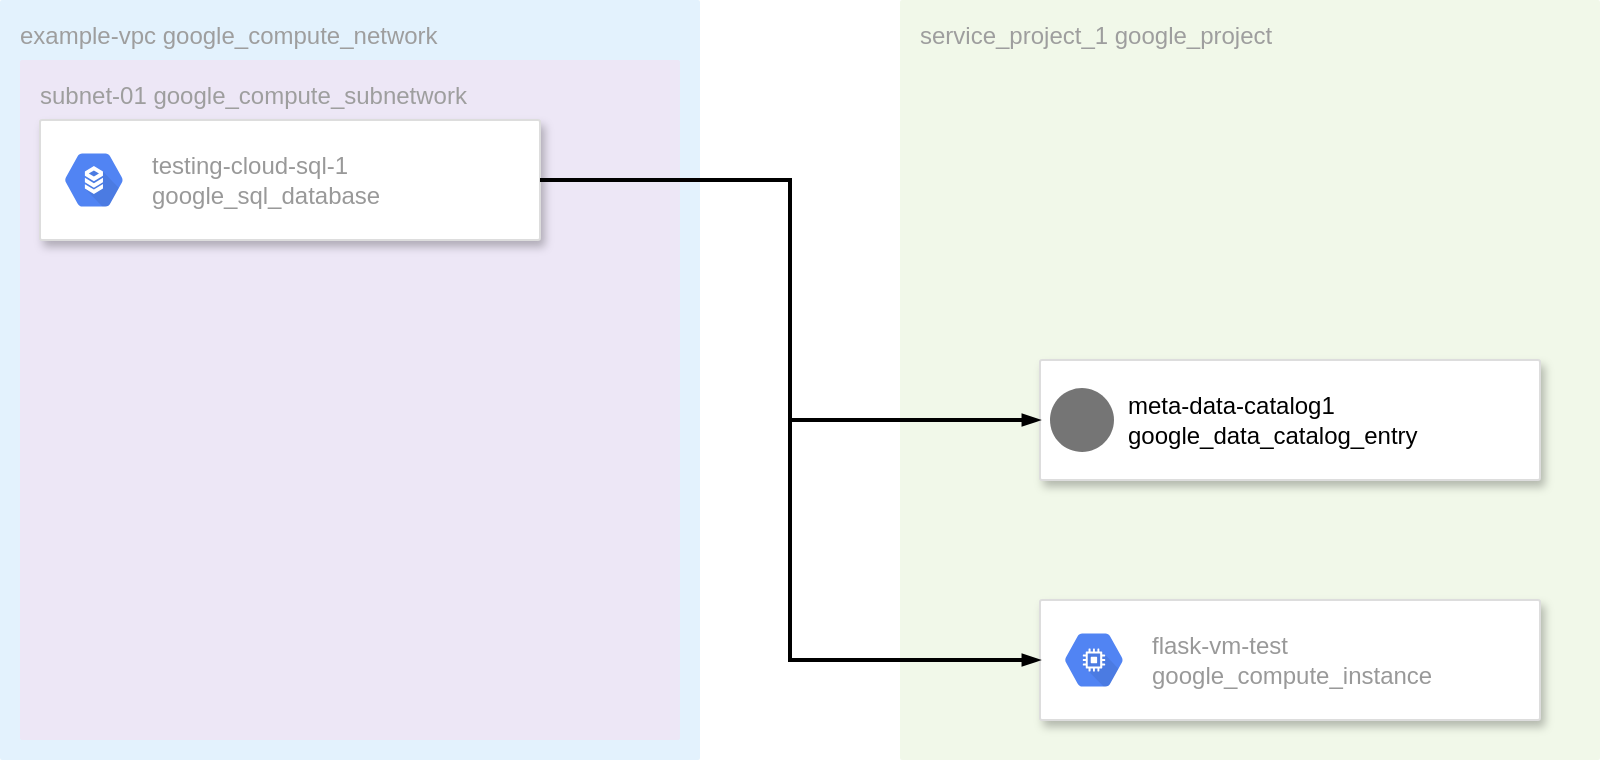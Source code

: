 <?xml version="1.0" encoding="UTF-8"?>
<mxGraphModel gridSize="10" pageWidth="850" pageHeight="1100">
    <root>
        <mxCell id="0"/>
        <mxCell id="1" parent="0"/>
        <mxCell id="2" parent="1" value="example-vpc	google_compute_network" style="whiteSpace=wrap;sketch=0;points=[[0,0,0],[0.25,0,0],[0.5,0,0],[0.75,0,0],[1,0,0],[1,0.25,0],[1,0.5,0],[1,0.75,0],[1,1,0],[0.75,1,0],[0.5,1,0],[0.25,1,0],[0,1,0],[0,0.75,0],[0,0.5,0],[0,0.25,0]];rounded=1;absoluteArcSize=1;arcSize=2;html=1;strokeColor=none;gradientColor=none;shadow=0;dashed=0;fontSize=12;fontColor=#9E9E9E;align=left;verticalAlign=top;spacing=10;spacingTop=-4;fillColor=#E3F2FD;" vertex="1">
            <mxGeometry x="30" y="110" width="350" height="380" as="geometry"/>
        </mxCell>
        <mxCell id="3" parent="1" value="subnet-01	google_compute_subnetwork" style="whiteSpace=wrap;sketch=0;points=[[0,0,0],[0.25,0,0],[0.5,0,0],[0.75,0,0],[1,0,0],[1,0.25,0],[1,0.5,0],[1,0.75,0],[1,1,0],[0.75,1,0],[0.5,1,0],[0.25,1,0],[0,1,0],[0,0.75,0],[0,0.5,0],[0,0.25,0]];rounded=1;absoluteArcSize=1;arcSize=2;html=1;strokeColor=none;gradientColor=none;shadow=0;dashed=0;fontSize=12;fontColor=#9E9E9E;align=left;verticalAlign=top;spacing=10;spacingTop=-4;fillColor=#EDE7F6;" vertex="1">
            <mxGeometry x="40" y="140" width="330" height="340" as="geometry"/>
        </mxCell>
        <mxCell id="4" parent="1" value="service_project_1	google_project" style="whiteSpace=wrap;sketch=0;points=[[0,0,0],[0.25,0,0],[0.5,0,0],[0.75,0,0],[1,0,0],[1,0.25,0],[1,0.5,0],[1,0.75,0],[1,1,0],[0.75,1,0],[0.5,1,0],[0.25,1,0],[0,1,0],[0,0.75,0],[0,0.5,0],[0,0.25,0]];rounded=1;absoluteArcSize=1;arcSize=2;html=1;strokeColor=none;gradientColor=none;shadow=0;dashed=0;fontSize=12;fontColor=#9E9E9E;align=left;verticalAlign=top;spacing=10;spacingTop=-4;fillColor=#F1F8E9;" vertex="1">
            <mxGeometry x="480" y="110" width="350" height="380" as="geometry"/>
        </mxCell>
        <mxCell id="5" parent="1" value="" style="whiteSpace=wrap;html=1;strokeColor=#dddddd;shadow=1;strokeWidth=1;rounded=1;absoluteArcSize=1;arcSize=2;" vertex="1">
            <mxGeometry x="50" y="170" width="250" height="60" as="geometry"/>
        </mxCell>
        <mxCell id="6" parent="5" value="testing-cloud-sql-1	google_sql_database" style="whiteSpace=wrap;sketch=0;dashed=0;connectable=0;html=1;fillColor=#5184F3;strokeColor=none;part=1;labelPosition=right;verticalLabelPosition=middle;align=left;verticalAlign=middle;spacingLeft=5;fontColor=#999999;fontSize=12;shape=mxgraph.gcp2.hexIcon;prIcon=cloud_sql" vertex="1">
            <mxGeometry y="0.5" width="44" height="39" relative="1" as="geometry">
                <mxPoint x="5" y="-19.5" as="offset"/>
            </mxGeometry>
        </mxCell>
        <mxCell id="7" parent="1" value="" style="whiteSpace=wrap;html=1;strokeColor=#dddddd;shadow=1;strokeWidth=1;rounded=1;absoluteArcSize=1;arcSize=2;" vertex="1">
            <mxGeometry x="550" y="290" width="250" height="60" as="geometry"/>
        </mxCell>
        <mxCell id="8" parent="7" value="meta-data-catalog1	google_data_catalog_entry" style="whiteSpace=wrap;sketch=0;dashed=0;connectable=0;html=1;fillColor=#757575;strokeColor=none;part=1;labelPosition=right;verticalLabelPosition=middle;align=left;verticalAlign=middle;spacingLeft=5;fontSize=12;shape=mxgraph.gcp2.blank" vertex="1">
            <mxGeometry y="0.5" width="32" height="32" relative="1" as="geometry">
                <mxPoint x="5" y="-16" as="offset"/>
            </mxGeometry>
        </mxCell>
        <mxCell id="9" parent="1" value="" style="whiteSpace=wrap;html=1;strokeColor=#dddddd;shadow=1;strokeWidth=1;rounded=1;absoluteArcSize=1;arcSize=2;" vertex="1">
            <mxGeometry x="550" y="410" width="250" height="60" as="geometry"/>
        </mxCell>
        <mxCell id="10" parent="9" value="flask-vm-test	google_compute_instance" style="whiteSpace=wrap;sketch=0;dashed=0;connectable=0;html=1;fillColor=#5184F3;strokeColor=none;part=1;labelPosition=right;verticalLabelPosition=middle;align=left;verticalAlign=middle;spacingLeft=5;fontColor=#999999;fontSize=12;shape=mxgraph.gcp2.hexIcon;prIcon=compute_engine" vertex="1">
            <mxGeometry y="0.5" width="44" height="39" relative="1" as="geometry">
                <mxPoint x="5" y="-19.5" as="offset"/>
            </mxGeometry>
        </mxCell>
        <mxCell id="11" parent="1" value="" style="whiteSpace=wrap;html=1;edgeStyle=orthogonalEdgeStyle;fontSize=12;html=1;endArrow=blockThin;endFill=1;rounded=0;strokeWidth=2;endSize=4;startSize=4;" edge="1" target="9" source="5">
            <mxGeometry relative="1" as="geometry">
                <mxPoint x="175" y="200" as="sourcePoint"/>
                <mxPoint x="675" y="440" as="targetPoint"/>
                <Array as="points">
                    <mxPoint x="425" y="200"/>
                    <mxPoint x="425" y="440"/>
                </Array>
                <Array as="points">
                    <mxPoint x="425" y="200"/>
                    <mxPoint x="425" y="440"/>
                </Array>
                <Array as="points">
                    <mxPoint x="425" y="200"/>
                    <mxPoint x="425" y="440"/>
                </Array>
                <Array as="points">
                    <mxPoint x="425" y="200"/>
                    <mxPoint x="425" y="440"/>
                </Array>
                <Array as="points">
                    <mxPoint x="425" y="200"/>
                    <mxPoint x="425" y="440"/>
                </Array>
                <Array as="points">
                    <mxPoint x="425" y="200"/>
                    <mxPoint x="425" y="440"/>
                </Array>
            </mxGeometry>
        </mxCell>
        <mxCell id="12" parent="1" value="" style="whiteSpace=wrap;html=1;edgeStyle=orthogonalEdgeStyle;fontSize=12;html=1;endArrow=blockThin;endFill=1;rounded=0;strokeWidth=2;endSize=4;startSize=4;" edge="1" target="7" source="5">
            <mxGeometry relative="1" as="geometry">
                <mxPoint x="175" y="200" as="sourcePoint"/>
                <mxPoint x="675" y="320" as="targetPoint"/>
                <Array as="points">
                    <mxPoint x="425" y="200"/>
                    <mxPoint x="425" y="320"/>
                </Array>
                <Array as="points">
                    <mxPoint x="425" y="200"/>
                    <mxPoint x="425" y="320"/>
                </Array>
                <Array as="points">
                    <mxPoint x="425" y="200"/>
                    <mxPoint x="425" y="320"/>
                </Array>
                <Array as="points">
                    <mxPoint x="425" y="200"/>
                    <mxPoint x="425" y="320"/>
                </Array>
                <Array as="points">
                    <mxPoint x="425" y="200"/>
                    <mxPoint x="425" y="320"/>
                </Array>
                <Array as="points">
                    <mxPoint x="425" y="200"/>
                    <mxPoint x="425" y="320"/>
                </Array>
            </mxGeometry>
        </mxCell>
    </root>
</mxGraphModel>
